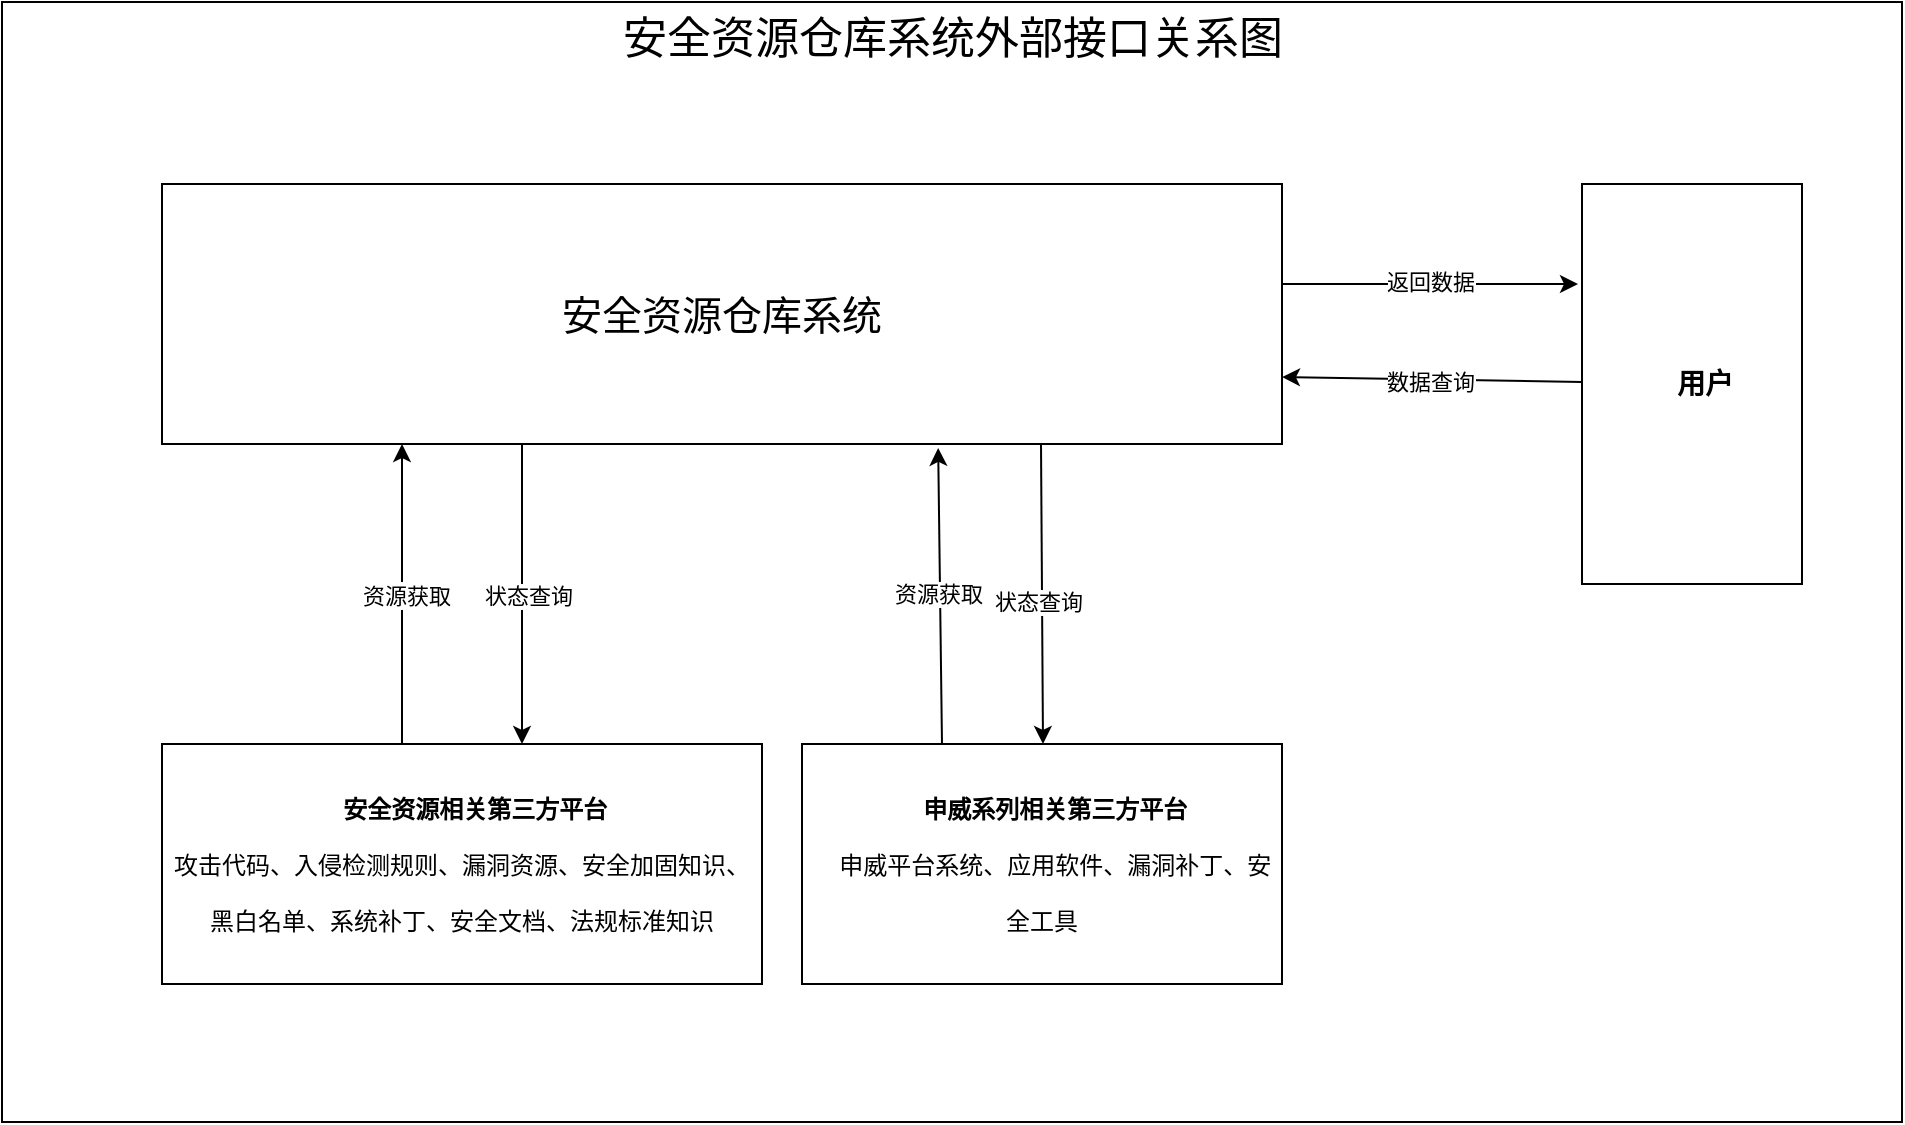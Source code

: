 <mxfile version="22.1.18" type="github">
  <diagram name="第 1 页" id="pq7JyjLnyHUmeRn2MOJr">
    <mxGraphModel dx="1434" dy="786" grid="1" gridSize="10" guides="1" tooltips="1" connect="1" arrows="1" fold="1" page="1" pageScale="1" pageWidth="827" pageHeight="1169" math="0" shadow="0">
      <root>
        <mxCell id="0" />
        <mxCell id="1" parent="0" />
        <mxCell id="zzQcJuubzMULywM2BBdS-26" value="安全资源仓库系统外部接口关系图" style="rounded=0;html=1;align=center;labelPosition=center;verticalLabelPosition=top;verticalAlign=bottom;spacing=-32;fontSize=22;" parent="1" vertex="1">
          <mxGeometry x="30" y="39" width="950" height="560" as="geometry" />
        </mxCell>
        <mxCell id="zzQcJuubzMULywM2BBdS-1" value="&lt;font style=&quot;font-size: 20px;&quot;&gt;安全资源仓库系统&lt;/font&gt;" style="rounded=0;whiteSpace=wrap;html=1;" parent="1" vertex="1">
          <mxGeometry x="110" y="130" width="560" height="130" as="geometry" />
        </mxCell>
        <mxCell id="zzQcJuubzMULywM2BBdS-4" value="&lt;p style=&quot;margin: 0pt 0pt 0.0pt; text-indent: 10pt; line-height: 28px;&quot; class=&quot;MsoNormal&quot;&gt;&lt;b&gt;申威系列相关第三方平台&lt;/b&gt;&lt;/p&gt;&lt;p style=&quot;margin: 0pt 0pt 0.0pt; text-indent: 10pt; line-height: 28px;&quot; class=&quot;MsoNormal&quot;&gt;&lt;font face=&quot;仿宋&quot;&gt;申威平台系统、应用软件、漏洞补丁、安全工具&lt;/font&gt;&lt;br&gt;&lt;/p&gt;" style="rounded=0;whiteSpace=wrap;html=1;" parent="1" vertex="1">
          <mxGeometry x="430" y="410" width="240" height="120" as="geometry" />
        </mxCell>
        <mxCell id="zzQcJuubzMULywM2BBdS-5" value="&lt;p style=&quot;margin: 0pt 0pt 0.0pt; text-indent: 10pt; line-height: 28px;&quot; class=&quot;MsoNormal&quot;&gt;&lt;font style=&quot;&quot;&gt;&lt;font style=&quot;font-size: 12px;&quot;&gt;&lt;b style=&quot;&quot;&gt;&lt;font face=&quot;Helvetica&quot;&gt;安全资源相关第三方平台&lt;/font&gt;&lt;/b&gt;&lt;br&gt;&lt;font style=&quot;&quot; face=&quot;仿宋&quot;&gt;攻击代码、入侵检测规则、漏洞资源、安全加固知识、黑白名单、系统补丁、安全文档、法规标准知识&lt;/font&gt;&lt;/font&gt;&lt;br&gt;&lt;/font&gt;&lt;/p&gt;" style="rounded=0;whiteSpace=wrap;html=1;" parent="1" vertex="1">
          <mxGeometry x="110" y="410" width="300" height="120" as="geometry" />
        </mxCell>
        <mxCell id="zzQcJuubzMULywM2BBdS-14" value="" style="endArrow=classic;startArrow=none;html=1;rounded=0;strokeWidth=1;startFill=0;jumpStyle=none;" parent="1" edge="1">
          <mxGeometry width="50" height="50" relative="1" as="geometry">
            <mxPoint x="230" y="410" as="sourcePoint" />
            <mxPoint x="230" y="260" as="targetPoint" />
          </mxGeometry>
        </mxCell>
        <mxCell id="wUxvb-D4MMRzim5zBjoe-3" value="1" style="edgeLabel;html=1;align=center;verticalAlign=middle;resizable=0;points=[];" parent="zzQcJuubzMULywM2BBdS-14" vertex="1" connectable="0">
          <mxGeometry x="0.009" y="3" relative="1" as="geometry">
            <mxPoint as="offset" />
          </mxGeometry>
        </mxCell>
        <mxCell id="djTG6gZpOgns-B4G3P1_-1" value="资源获取" style="edgeLabel;html=1;align=center;verticalAlign=middle;resizable=0;points=[];" vertex="1" connectable="0" parent="zzQcJuubzMULywM2BBdS-14">
          <mxGeometry x="-0.013" y="-2" relative="1" as="geometry">
            <mxPoint as="offset" />
          </mxGeometry>
        </mxCell>
        <mxCell id="7v0hvFD1F2ec3wBFA-_k-1" value="&lt;p style=&quot;margin: 0pt 0pt 0.0pt; text-indent: 10pt; line-height: 28px; text-align: start;&quot; class=&quot;MsoNormal&quot;&gt;&lt;font face=&quot;Helvetica&quot; style=&quot;font-size: 14px;&quot;&gt;&lt;b style=&quot;&quot;&gt;用户&lt;/b&gt;&lt;/font&gt;&lt;/p&gt;" style="rounded=0;whiteSpace=wrap;html=1;horizontal=1;textDirection=ltr;" parent="1" vertex="1">
          <mxGeometry x="820" y="130" width="110" height="200" as="geometry" />
        </mxCell>
        <mxCell id="7v0hvFD1F2ec3wBFA-_k-10" value="" style="endArrow=classic;startArrow=none;html=1;rounded=0;entryX=0.693;entryY=1.015;entryDx=0;entryDy=0;strokeWidth=1;startFill=0;entryPerimeter=0;" parent="1" target="zzQcJuubzMULywM2BBdS-1" edge="1">
          <mxGeometry width="50" height="50" relative="1" as="geometry">
            <mxPoint x="500" y="410" as="sourcePoint" />
            <mxPoint x="506.06" y="260" as="targetPoint" />
          </mxGeometry>
        </mxCell>
        <mxCell id="7v0hvFD1F2ec3wBFA-_k-12" value="&lt;br&gt;" style="edgeLabel;html=1;align=center;verticalAlign=middle;resizable=0;points=[];" parent="7v0hvFD1F2ec3wBFA-_k-10" vertex="1" connectable="0">
          <mxGeometry x="0.062" y="7" relative="1" as="geometry">
            <mxPoint as="offset" />
          </mxGeometry>
        </mxCell>
        <mxCell id="wUxvb-D4MMRzim5zBjoe-14" value="资源获取" style="edgeLabel;html=1;align=center;verticalAlign=middle;resizable=0;points=[];" parent="7v0hvFD1F2ec3wBFA-_k-10" vertex="1" connectable="0">
          <mxGeometry x="0.013" y="1" relative="1" as="geometry">
            <mxPoint as="offset" />
          </mxGeometry>
        </mxCell>
        <mxCell id="wUxvb-D4MMRzim5zBjoe-9" value="" style="endArrow=classic;startArrow=none;html=1;rounded=0;strokeWidth=1;startFill=0;jumpStyle=none;exitX=0.408;exitY=1.008;exitDx=0;exitDy=0;exitPerimeter=0;" parent="1" edge="1">
          <mxGeometry width="50" height="50" relative="1" as="geometry">
            <mxPoint x="290.0" y="260.08" as="sourcePoint" />
            <mxPoint x="290" y="410" as="targetPoint" />
          </mxGeometry>
        </mxCell>
        <mxCell id="wUxvb-D4MMRzim5zBjoe-10" value="状态查询" style="edgeLabel;html=1;align=center;verticalAlign=middle;resizable=0;points=[];" parent="wUxvb-D4MMRzim5zBjoe-9" vertex="1" connectable="0">
          <mxGeometry x="0.009" y="3" relative="1" as="geometry">
            <mxPoint as="offset" />
          </mxGeometry>
        </mxCell>
        <mxCell id="wUxvb-D4MMRzim5zBjoe-11" value="" style="endArrow=classic;startArrow=none;html=1;rounded=0;strokeWidth=1;startFill=0;jumpStyle=none;exitX=0.408;exitY=1.008;exitDx=0;exitDy=0;exitPerimeter=0;entryX=0.71;entryY=0.008;entryDx=0;entryDy=0;entryPerimeter=0;" parent="1" edge="1">
          <mxGeometry width="50" height="50" relative="1" as="geometry">
            <mxPoint x="549.5" y="260" as="sourcePoint" />
            <mxPoint x="550.5" y="410" as="targetPoint" />
          </mxGeometry>
        </mxCell>
        <mxCell id="wUxvb-D4MMRzim5zBjoe-13" value="状态查询" style="edgeLabel;html=1;align=center;verticalAlign=middle;resizable=0;points=[];" parent="wUxvb-D4MMRzim5zBjoe-11" vertex="1" connectable="0">
          <mxGeometry x="0.053" y="-2" relative="1" as="geometry">
            <mxPoint as="offset" />
          </mxGeometry>
        </mxCell>
        <mxCell id="wUxvb-D4MMRzim5zBjoe-16" value="" style="endArrow=classic;startArrow=none;html=1;rounded=0;entryX=1;entryY=0.75;entryDx=0;entryDy=0;strokeWidth=1;startFill=0;exitX=0;exitY=0.5;exitDx=0;exitDy=0;" parent="1" edge="1">
          <mxGeometry width="50" height="50" relative="1" as="geometry">
            <mxPoint x="820" y="229" as="sourcePoint" />
            <mxPoint x="670" y="226.5" as="targetPoint" />
          </mxGeometry>
        </mxCell>
        <mxCell id="wUxvb-D4MMRzim5zBjoe-17" value="&lt;br&gt;" style="edgeLabel;html=1;align=center;verticalAlign=middle;resizable=0;points=[];" parent="wUxvb-D4MMRzim5zBjoe-16" vertex="1" connectable="0">
          <mxGeometry x="0.062" y="7" relative="1" as="geometry">
            <mxPoint as="offset" />
          </mxGeometry>
        </mxCell>
        <mxCell id="wUxvb-D4MMRzim5zBjoe-18" value="数据查询" style="edgeLabel;html=1;align=center;verticalAlign=middle;resizable=0;points=[];" parent="wUxvb-D4MMRzim5zBjoe-16" vertex="1" connectable="0">
          <mxGeometry x="0.013" y="1" relative="1" as="geometry">
            <mxPoint as="offset" />
          </mxGeometry>
        </mxCell>
        <mxCell id="wUxvb-D4MMRzim5zBjoe-19" value="" style="endArrow=classic;startArrow=none;html=1;rounded=0;strokeWidth=1;startFill=0;jumpStyle=none;exitX=1;exitY=0.5;exitDx=0;exitDy=0;" parent="1" edge="1">
          <mxGeometry width="50" height="50" relative="1" as="geometry">
            <mxPoint x="670" y="180" as="sourcePoint" />
            <mxPoint x="818" y="180" as="targetPoint" />
          </mxGeometry>
        </mxCell>
        <mxCell id="wUxvb-D4MMRzim5zBjoe-20" value="6" style="edgeLabel;html=1;align=center;verticalAlign=middle;resizable=0;points=[];" parent="wUxvb-D4MMRzim5zBjoe-19" vertex="1" connectable="0">
          <mxGeometry x="0.053" y="-2" relative="1" as="geometry">
            <mxPoint as="offset" />
          </mxGeometry>
        </mxCell>
        <mxCell id="djTG6gZpOgns-B4G3P1_-2" value="返回数据" style="edgeLabel;html=1;align=center;verticalAlign=middle;resizable=0;points=[];" vertex="1" connectable="0" parent="wUxvb-D4MMRzim5zBjoe-19">
          <mxGeometry y="1" relative="1" as="geometry">
            <mxPoint as="offset" />
          </mxGeometry>
        </mxCell>
      </root>
    </mxGraphModel>
  </diagram>
</mxfile>
